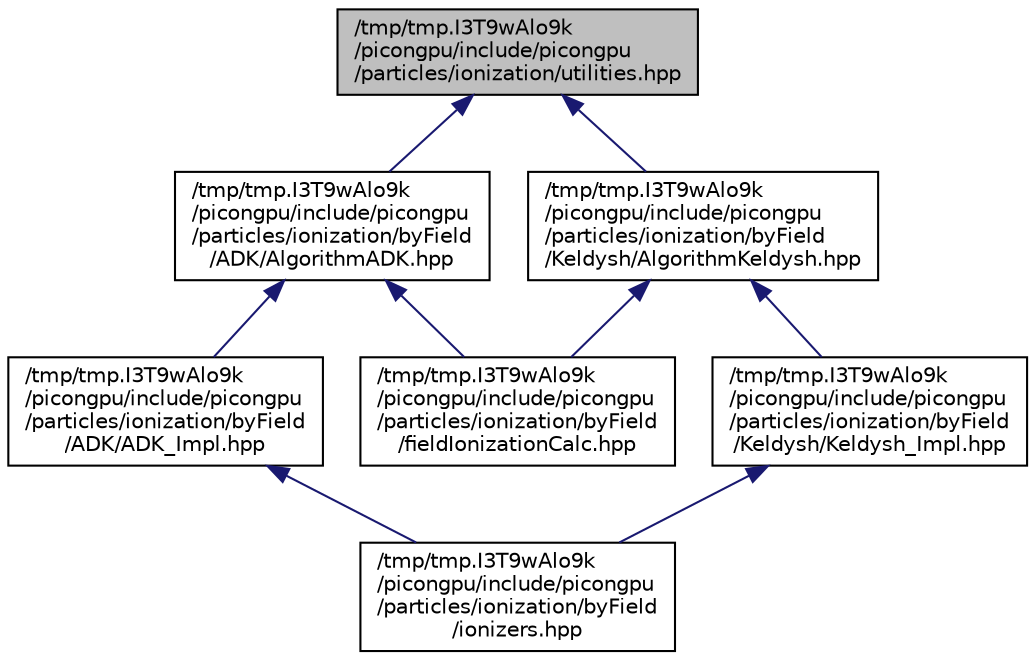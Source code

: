 digraph "/tmp/tmp.I3T9wAlo9k/picongpu/include/picongpu/particles/ionization/utilities.hpp"
{
 // LATEX_PDF_SIZE
  edge [fontname="Helvetica",fontsize="10",labelfontname="Helvetica",labelfontsize="10"];
  node [fontname="Helvetica",fontsize="10",shape=record];
  Node1 [label="/tmp/tmp.I3T9wAlo9k\l/picongpu/include/picongpu\l/particles/ionization/utilities.hpp",height=0.2,width=0.4,color="black", fillcolor="grey75", style="filled", fontcolor="black",tooltip=" "];
  Node1 -> Node2 [dir="back",color="midnightblue",fontsize="10",style="solid",fontname="Helvetica"];
  Node2 [label="/tmp/tmp.I3T9wAlo9k\l/picongpu/include/picongpu\l/particles/ionization/byField\l/ADK/AlgorithmADK.hpp",height=0.2,width=0.4,color="black", fillcolor="white", style="filled",URL="$_algorithm_a_d_k_8hpp.html",tooltip=" "];
  Node2 -> Node3 [dir="back",color="midnightblue",fontsize="10",style="solid",fontname="Helvetica"];
  Node3 [label="/tmp/tmp.I3T9wAlo9k\l/picongpu/include/picongpu\l/particles/ionization/byField\l/ADK/ADK_Impl.hpp",height=0.2,width=0.4,color="black", fillcolor="white", style="filled",URL="$_a_d_k___impl_8hpp_source.html",tooltip=" "];
  Node3 -> Node4 [dir="back",color="midnightblue",fontsize="10",style="solid",fontname="Helvetica"];
  Node4 [label="/tmp/tmp.I3T9wAlo9k\l/picongpu/include/picongpu\l/particles/ionization/byField\l/ionizers.hpp",height=0.2,width=0.4,color="black", fillcolor="white", style="filled",URL="$by_field_2ionizers_8hpp.html",tooltip=" "];
  Node2 -> Node5 [dir="back",color="midnightblue",fontsize="10",style="solid",fontname="Helvetica"];
  Node5 [label="/tmp/tmp.I3T9wAlo9k\l/picongpu/include/picongpu\l/particles/ionization/byField\l/fieldIonizationCalc.hpp",height=0.2,width=0.4,color="black", fillcolor="white", style="filled",URL="$field_ionization_calc_8hpp_source.html",tooltip=" "];
  Node1 -> Node6 [dir="back",color="midnightblue",fontsize="10",style="solid",fontname="Helvetica"];
  Node6 [label="/tmp/tmp.I3T9wAlo9k\l/picongpu/include/picongpu\l/particles/ionization/byField\l/Keldysh/AlgorithmKeldysh.hpp",height=0.2,width=0.4,color="black", fillcolor="white", style="filled",URL="$_algorithm_keldysh_8hpp.html",tooltip=" "];
  Node6 -> Node5 [dir="back",color="midnightblue",fontsize="10",style="solid",fontname="Helvetica"];
  Node6 -> Node7 [dir="back",color="midnightblue",fontsize="10",style="solid",fontname="Helvetica"];
  Node7 [label="/tmp/tmp.I3T9wAlo9k\l/picongpu/include/picongpu\l/particles/ionization/byField\l/Keldysh/Keldysh_Impl.hpp",height=0.2,width=0.4,color="black", fillcolor="white", style="filled",URL="$_keldysh___impl_8hpp_source.html",tooltip=" "];
  Node7 -> Node4 [dir="back",color="midnightblue",fontsize="10",style="solid",fontname="Helvetica"];
}
